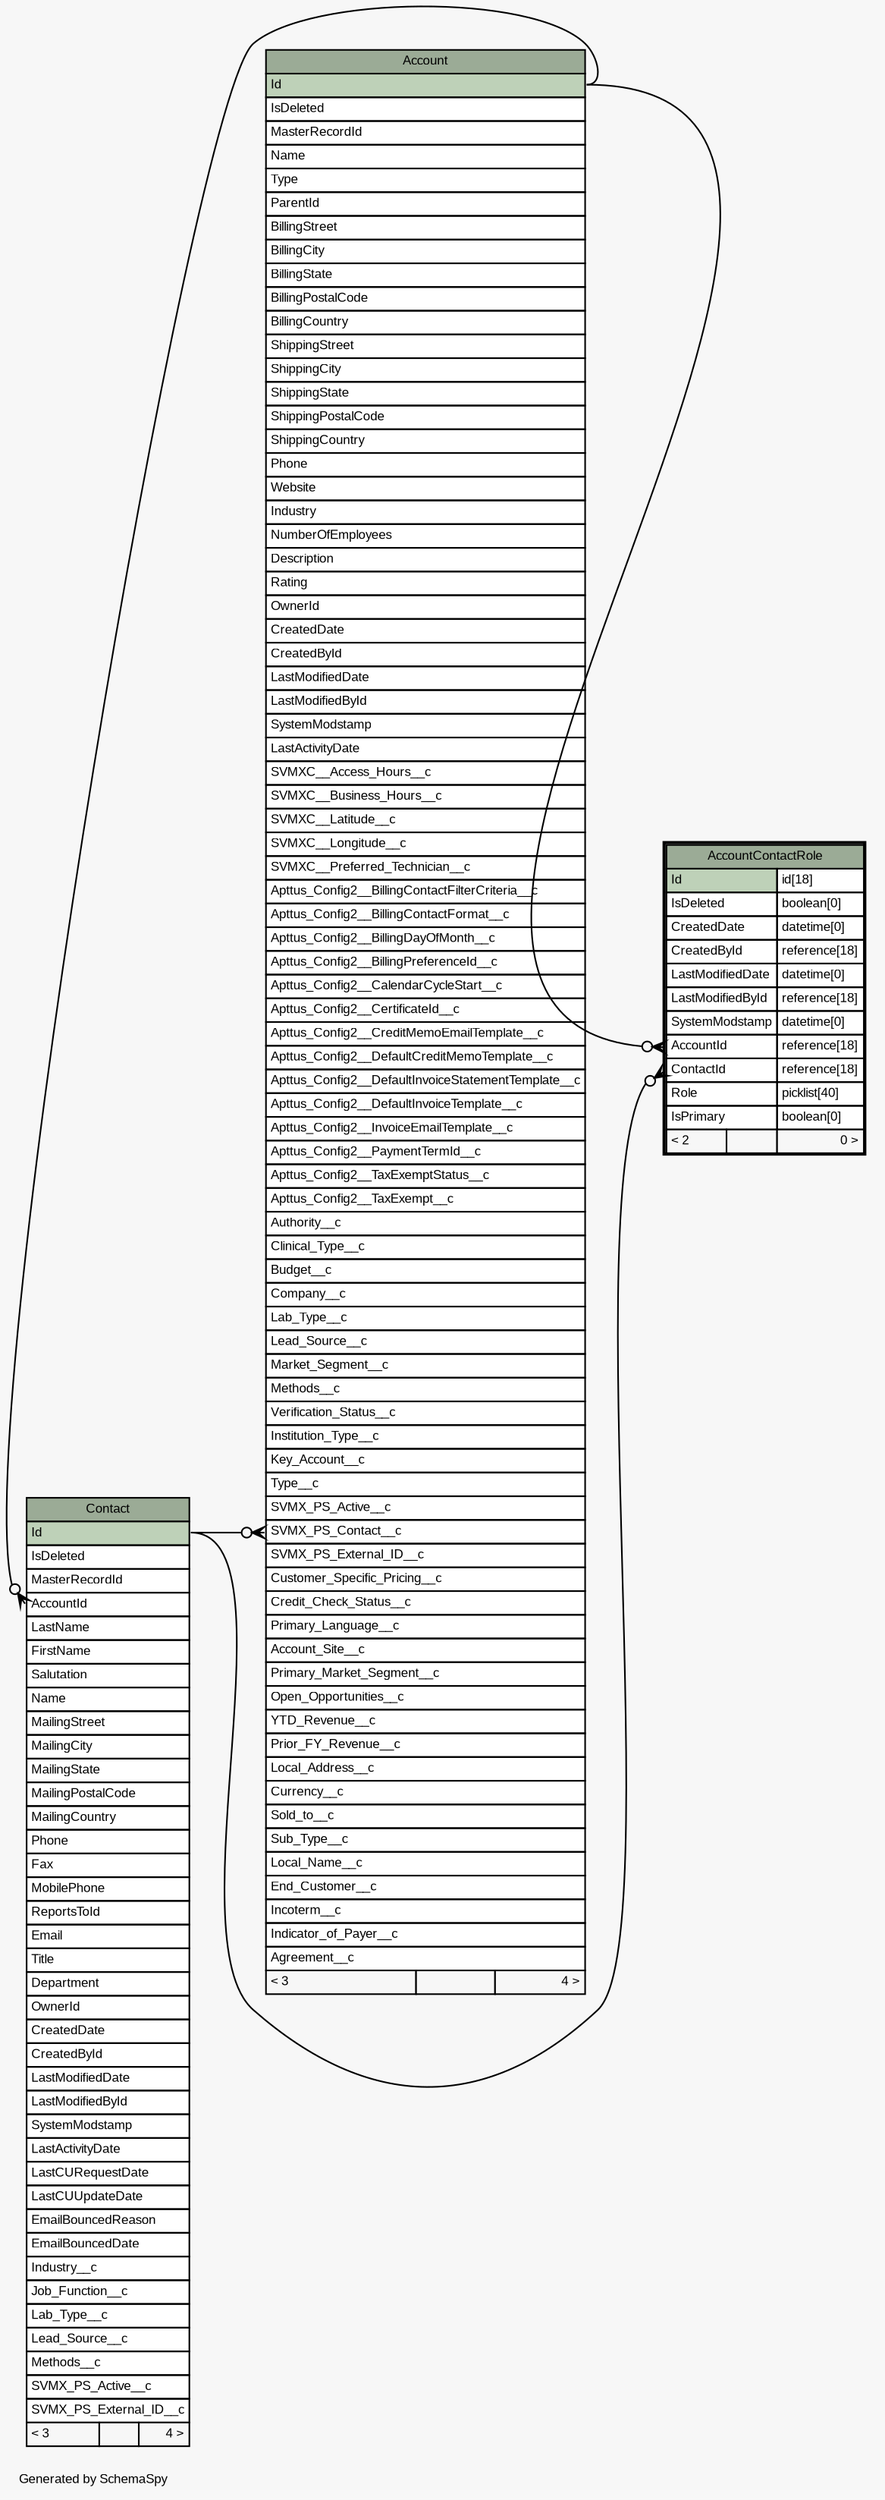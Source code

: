 // dot 2.40.1 on Mac OS X 10.12.6
// SchemaSpy rev 590
digraph "oneDegreeRelationshipsDiagram" {
  graph [
    rankdir="RL"
    bgcolor="#f7f7f7"
    label="\nGenerated by SchemaSpy"
    labeljust="l"
    nodesep="0.18"
    ranksep="0.46"
    fontname="Arial"
    fontsize="8"
  ];
  node [
    fontname="Arial"
    fontsize="8"
    shape="plaintext"
  ];
  edge [
    arrowsize="0.8"
  ];
  "Account":"SVMX_PS_Contact__c":w -> "Contact":"Id":e [arrowhead=none dir=back arrowtail=crowodot];
  "AccountContactRole":"AccountId":w -> "Account":"Id":e [arrowhead=none dir=back arrowtail=crowodot];
  "AccountContactRole":"ContactId":w -> "Contact":"Id":e [arrowhead=none dir=back arrowtail=crowodot];
  "Contact":"AccountId":w -> "Account":"Id":e [arrowhead=none dir=back arrowtail=crowodot];
  "Account" [
    label=<
    <TABLE BORDER="0" CELLBORDER="1" CELLSPACING="0" BGCOLOR="#ffffff">
      <TR><TD COLSPAN="3" BGCOLOR="#9bab96" ALIGN="CENTER">Account</TD></TR>
      <TR><TD PORT="Id" COLSPAN="3" BGCOLOR="#bed1b8" ALIGN="LEFT">Id</TD></TR>
      <TR><TD PORT="IsDeleted" COLSPAN="3" ALIGN="LEFT">IsDeleted</TD></TR>
      <TR><TD PORT="MasterRecordId" COLSPAN="3" ALIGN="LEFT">MasterRecordId</TD></TR>
      <TR><TD PORT="Name" COLSPAN="3" ALIGN="LEFT">Name</TD></TR>
      <TR><TD PORT="Type" COLSPAN="3" ALIGN="LEFT">Type</TD></TR>
      <TR><TD PORT="ParentId" COLSPAN="3" ALIGN="LEFT">ParentId</TD></TR>
      <TR><TD PORT="BillingStreet" COLSPAN="3" ALIGN="LEFT">BillingStreet</TD></TR>
      <TR><TD PORT="BillingCity" COLSPAN="3" ALIGN="LEFT">BillingCity</TD></TR>
      <TR><TD PORT="BillingState" COLSPAN="3" ALIGN="LEFT">BillingState</TD></TR>
      <TR><TD PORT="BillingPostalCode" COLSPAN="3" ALIGN="LEFT">BillingPostalCode</TD></TR>
      <TR><TD PORT="BillingCountry" COLSPAN="3" ALIGN="LEFT">BillingCountry</TD></TR>
      <TR><TD PORT="ShippingStreet" COLSPAN="3" ALIGN="LEFT">ShippingStreet</TD></TR>
      <TR><TD PORT="ShippingCity" COLSPAN="3" ALIGN="LEFT">ShippingCity</TD></TR>
      <TR><TD PORT="ShippingState" COLSPAN="3" ALIGN="LEFT">ShippingState</TD></TR>
      <TR><TD PORT="ShippingPostalCode" COLSPAN="3" ALIGN="LEFT">ShippingPostalCode</TD></TR>
      <TR><TD PORT="ShippingCountry" COLSPAN="3" ALIGN="LEFT">ShippingCountry</TD></TR>
      <TR><TD PORT="Phone" COLSPAN="3" ALIGN="LEFT">Phone</TD></TR>
      <TR><TD PORT="Website" COLSPAN="3" ALIGN="LEFT">Website</TD></TR>
      <TR><TD PORT="Industry" COLSPAN="3" ALIGN="LEFT">Industry</TD></TR>
      <TR><TD PORT="NumberOfEmployees" COLSPAN="3" ALIGN="LEFT">NumberOfEmployees</TD></TR>
      <TR><TD PORT="Description" COLSPAN="3" ALIGN="LEFT">Description</TD></TR>
      <TR><TD PORT="Rating" COLSPAN="3" ALIGN="LEFT">Rating</TD></TR>
      <TR><TD PORT="OwnerId" COLSPAN="3" ALIGN="LEFT">OwnerId</TD></TR>
      <TR><TD PORT="CreatedDate" COLSPAN="3" ALIGN="LEFT">CreatedDate</TD></TR>
      <TR><TD PORT="CreatedById" COLSPAN="3" ALIGN="LEFT">CreatedById</TD></TR>
      <TR><TD PORT="LastModifiedDate" COLSPAN="3" ALIGN="LEFT">LastModifiedDate</TD></TR>
      <TR><TD PORT="LastModifiedById" COLSPAN="3" ALIGN="LEFT">LastModifiedById</TD></TR>
      <TR><TD PORT="SystemModstamp" COLSPAN="3" ALIGN="LEFT">SystemModstamp</TD></TR>
      <TR><TD PORT="LastActivityDate" COLSPAN="3" ALIGN="LEFT">LastActivityDate</TD></TR>
      <TR><TD PORT="SVMXC__Access_Hours__c" COLSPAN="3" ALIGN="LEFT">SVMXC__Access_Hours__c</TD></TR>
      <TR><TD PORT="SVMXC__Business_Hours__c" COLSPAN="3" ALIGN="LEFT">SVMXC__Business_Hours__c</TD></TR>
      <TR><TD PORT="SVMXC__Latitude__c" COLSPAN="3" ALIGN="LEFT">SVMXC__Latitude__c</TD></TR>
      <TR><TD PORT="SVMXC__Longitude__c" COLSPAN="3" ALIGN="LEFT">SVMXC__Longitude__c</TD></TR>
      <TR><TD PORT="SVMXC__Preferred_Technician__c" COLSPAN="3" ALIGN="LEFT">SVMXC__Preferred_Technician__c</TD></TR>
      <TR><TD PORT="Apttus_Config2__BillingContactFilterCriteria__c" COLSPAN="3" ALIGN="LEFT">Apttus_Config2__BillingContactFilterCriteria__c</TD></TR>
      <TR><TD PORT="Apttus_Config2__BillingContactFormat__c" COLSPAN="3" ALIGN="LEFT">Apttus_Config2__BillingContactFormat__c</TD></TR>
      <TR><TD PORT="Apttus_Config2__BillingDayOfMonth__c" COLSPAN="3" ALIGN="LEFT">Apttus_Config2__BillingDayOfMonth__c</TD></TR>
      <TR><TD PORT="Apttus_Config2__BillingPreferenceId__c" COLSPAN="3" ALIGN="LEFT">Apttus_Config2__BillingPreferenceId__c</TD></TR>
      <TR><TD PORT="Apttus_Config2__CalendarCycleStart__c" COLSPAN="3" ALIGN="LEFT">Apttus_Config2__CalendarCycleStart__c</TD></TR>
      <TR><TD PORT="Apttus_Config2__CertificateId__c" COLSPAN="3" ALIGN="LEFT">Apttus_Config2__CertificateId__c</TD></TR>
      <TR><TD PORT="Apttus_Config2__CreditMemoEmailTemplate__c" COLSPAN="3" ALIGN="LEFT">Apttus_Config2__CreditMemoEmailTemplate__c</TD></TR>
      <TR><TD PORT="Apttus_Config2__DefaultCreditMemoTemplate__c" COLSPAN="3" ALIGN="LEFT">Apttus_Config2__DefaultCreditMemoTemplate__c</TD></TR>
      <TR><TD PORT="Apttus_Config2__DefaultInvoiceStatementTemplate__c" COLSPAN="3" ALIGN="LEFT">Apttus_Config2__DefaultInvoiceStatementTemplate__c</TD></TR>
      <TR><TD PORT="Apttus_Config2__DefaultInvoiceTemplate__c" COLSPAN="3" ALIGN="LEFT">Apttus_Config2__DefaultInvoiceTemplate__c</TD></TR>
      <TR><TD PORT="Apttus_Config2__InvoiceEmailTemplate__c" COLSPAN="3" ALIGN="LEFT">Apttus_Config2__InvoiceEmailTemplate__c</TD></TR>
      <TR><TD PORT="Apttus_Config2__PaymentTermId__c" COLSPAN="3" ALIGN="LEFT">Apttus_Config2__PaymentTermId__c</TD></TR>
      <TR><TD PORT="Apttus_Config2__TaxExemptStatus__c" COLSPAN="3" ALIGN="LEFT">Apttus_Config2__TaxExemptStatus__c</TD></TR>
      <TR><TD PORT="Apttus_Config2__TaxExempt__c" COLSPAN="3" ALIGN="LEFT">Apttus_Config2__TaxExempt__c</TD></TR>
      <TR><TD PORT="Authority__c" COLSPAN="3" ALIGN="LEFT">Authority__c</TD></TR>
      <TR><TD PORT="Clinical_Type__c" COLSPAN="3" ALIGN="LEFT">Clinical_Type__c</TD></TR>
      <TR><TD PORT="Budget__c" COLSPAN="3" ALIGN="LEFT">Budget__c</TD></TR>
      <TR><TD PORT="Company__c" COLSPAN="3" ALIGN="LEFT">Company__c</TD></TR>
      <TR><TD PORT="Lab_Type__c" COLSPAN="3" ALIGN="LEFT">Lab_Type__c</TD></TR>
      <TR><TD PORT="Lead_Source__c" COLSPAN="3" ALIGN="LEFT">Lead_Source__c</TD></TR>
      <TR><TD PORT="Market_Segment__c" COLSPAN="3" ALIGN="LEFT">Market_Segment__c</TD></TR>
      <TR><TD PORT="Methods__c" COLSPAN="3" ALIGN="LEFT">Methods__c</TD></TR>
      <TR><TD PORT="Verification_Status__c" COLSPAN="3" ALIGN="LEFT">Verification_Status__c</TD></TR>
      <TR><TD PORT="Institution_Type__c" COLSPAN="3" ALIGN="LEFT">Institution_Type__c</TD></TR>
      <TR><TD PORT="Key_Account__c" COLSPAN="3" ALIGN="LEFT">Key_Account__c</TD></TR>
      <TR><TD PORT="Type__c" COLSPAN="3" ALIGN="LEFT">Type__c</TD></TR>
      <TR><TD PORT="SVMX_PS_Active__c" COLSPAN="3" ALIGN="LEFT">SVMX_PS_Active__c</TD></TR>
      <TR><TD PORT="SVMX_PS_Contact__c" COLSPAN="3" ALIGN="LEFT">SVMX_PS_Contact__c</TD></TR>
      <TR><TD PORT="SVMX_PS_External_ID__c" COLSPAN="3" ALIGN="LEFT">SVMX_PS_External_ID__c</TD></TR>
      <TR><TD PORT="Customer_Specific_Pricing__c" COLSPAN="3" ALIGN="LEFT">Customer_Specific_Pricing__c</TD></TR>
      <TR><TD PORT="Credit_Check_Status__c" COLSPAN="3" ALIGN="LEFT">Credit_Check_Status__c</TD></TR>
      <TR><TD PORT="Primary_Language__c" COLSPAN="3" ALIGN="LEFT">Primary_Language__c</TD></TR>
      <TR><TD PORT="Account_Site__c" COLSPAN="3" ALIGN="LEFT">Account_Site__c</TD></TR>
      <TR><TD PORT="Primary_Market_Segment__c" COLSPAN="3" ALIGN="LEFT">Primary_Market_Segment__c</TD></TR>
      <TR><TD PORT="Open_Opportunities__c" COLSPAN="3" ALIGN="LEFT">Open_Opportunities__c</TD></TR>
      <TR><TD PORT="YTD_Revenue__c" COLSPAN="3" ALIGN="LEFT">YTD_Revenue__c</TD></TR>
      <TR><TD PORT="Prior_FY_Revenue__c" COLSPAN="3" ALIGN="LEFT">Prior_FY_Revenue__c</TD></TR>
      <TR><TD PORT="Local_Address__c" COLSPAN="3" ALIGN="LEFT">Local_Address__c</TD></TR>
      <TR><TD PORT="Currency__c" COLSPAN="3" ALIGN="LEFT">Currency__c</TD></TR>
      <TR><TD PORT="Sold_to__c" COLSPAN="3" ALIGN="LEFT">Sold_to__c</TD></TR>
      <TR><TD PORT="Sub_Type__c" COLSPAN="3" ALIGN="LEFT">Sub_Type__c</TD></TR>
      <TR><TD PORT="Local_Name__c" COLSPAN="3" ALIGN="LEFT">Local_Name__c</TD></TR>
      <TR><TD PORT="End_Customer__c" COLSPAN="3" ALIGN="LEFT">End_Customer__c</TD></TR>
      <TR><TD PORT="Incoterm__c" COLSPAN="3" ALIGN="LEFT">Incoterm__c</TD></TR>
      <TR><TD PORT="Indicator_of_Payer__c" COLSPAN="3" ALIGN="LEFT">Indicator_of_Payer__c</TD></TR>
      <TR><TD PORT="Agreement__c" COLSPAN="3" ALIGN="LEFT">Agreement__c</TD></TR>
      <TR><TD ALIGN="LEFT" BGCOLOR="#f7f7f7">&lt; 3</TD><TD ALIGN="RIGHT" BGCOLOR="#f7f7f7">  </TD><TD ALIGN="RIGHT" BGCOLOR="#f7f7f7">4 &gt;</TD></TR>
    </TABLE>>
    URL="Account.html"
    tooltip="Account"
  ];
  "AccountContactRole" [
    label=<
    <TABLE BORDER="2" CELLBORDER="1" CELLSPACING="0" BGCOLOR="#ffffff">
      <TR><TD COLSPAN="3" BGCOLOR="#9bab96" ALIGN="CENTER">AccountContactRole</TD></TR>
      <TR><TD PORT="Id" COLSPAN="2" BGCOLOR="#bed1b8" ALIGN="LEFT">Id</TD><TD PORT="Id.type" ALIGN="LEFT">id[18]</TD></TR>
      <TR><TD PORT="IsDeleted" COLSPAN="2" ALIGN="LEFT">IsDeleted</TD><TD PORT="IsDeleted.type" ALIGN="LEFT">boolean[0]</TD></TR>
      <TR><TD PORT="CreatedDate" COLSPAN="2" ALIGN="LEFT">CreatedDate</TD><TD PORT="CreatedDate.type" ALIGN="LEFT">datetime[0]</TD></TR>
      <TR><TD PORT="CreatedById" COLSPAN="2" ALIGN="LEFT">CreatedById</TD><TD PORT="CreatedById.type" ALIGN="LEFT">reference[18]</TD></TR>
      <TR><TD PORT="LastModifiedDate" COLSPAN="2" ALIGN="LEFT">LastModifiedDate</TD><TD PORT="LastModifiedDate.type" ALIGN="LEFT">datetime[0]</TD></TR>
      <TR><TD PORT="LastModifiedById" COLSPAN="2" ALIGN="LEFT">LastModifiedById</TD><TD PORT="LastModifiedById.type" ALIGN="LEFT">reference[18]</TD></TR>
      <TR><TD PORT="SystemModstamp" COLSPAN="2" ALIGN="LEFT">SystemModstamp</TD><TD PORT="SystemModstamp.type" ALIGN="LEFT">datetime[0]</TD></TR>
      <TR><TD PORT="AccountId" COLSPAN="2" ALIGN="LEFT">AccountId</TD><TD PORT="AccountId.type" ALIGN="LEFT">reference[18]</TD></TR>
      <TR><TD PORT="ContactId" COLSPAN="2" ALIGN="LEFT">ContactId</TD><TD PORT="ContactId.type" ALIGN="LEFT">reference[18]</TD></TR>
      <TR><TD PORT="Role" COLSPAN="2" ALIGN="LEFT">Role</TD><TD PORT="Role.type" ALIGN="LEFT">picklist[40]</TD></TR>
      <TR><TD PORT="IsPrimary" COLSPAN="2" ALIGN="LEFT">IsPrimary</TD><TD PORT="IsPrimary.type" ALIGN="LEFT">boolean[0]</TD></TR>
      <TR><TD ALIGN="LEFT" BGCOLOR="#f7f7f7">&lt; 2</TD><TD ALIGN="RIGHT" BGCOLOR="#f7f7f7">  </TD><TD ALIGN="RIGHT" BGCOLOR="#f7f7f7">0 &gt;</TD></TR>
    </TABLE>>
    URL="AccountContactRole.html"
    tooltip="AccountContactRole"
  ];
  "Contact" [
    label=<
    <TABLE BORDER="0" CELLBORDER="1" CELLSPACING="0" BGCOLOR="#ffffff">
      <TR><TD COLSPAN="3" BGCOLOR="#9bab96" ALIGN="CENTER">Contact</TD></TR>
      <TR><TD PORT="Id" COLSPAN="3" BGCOLOR="#bed1b8" ALIGN="LEFT">Id</TD></TR>
      <TR><TD PORT="IsDeleted" COLSPAN="3" ALIGN="LEFT">IsDeleted</TD></TR>
      <TR><TD PORT="MasterRecordId" COLSPAN="3" ALIGN="LEFT">MasterRecordId</TD></TR>
      <TR><TD PORT="AccountId" COLSPAN="3" ALIGN="LEFT">AccountId</TD></TR>
      <TR><TD PORT="LastName" COLSPAN="3" ALIGN="LEFT">LastName</TD></TR>
      <TR><TD PORT="FirstName" COLSPAN="3" ALIGN="LEFT">FirstName</TD></TR>
      <TR><TD PORT="Salutation" COLSPAN="3" ALIGN="LEFT">Salutation</TD></TR>
      <TR><TD PORT="Name" COLSPAN="3" ALIGN="LEFT">Name</TD></TR>
      <TR><TD PORT="MailingStreet" COLSPAN="3" ALIGN="LEFT">MailingStreet</TD></TR>
      <TR><TD PORT="MailingCity" COLSPAN="3" ALIGN="LEFT">MailingCity</TD></TR>
      <TR><TD PORT="MailingState" COLSPAN="3" ALIGN="LEFT">MailingState</TD></TR>
      <TR><TD PORT="MailingPostalCode" COLSPAN="3" ALIGN="LEFT">MailingPostalCode</TD></TR>
      <TR><TD PORT="MailingCountry" COLSPAN="3" ALIGN="LEFT">MailingCountry</TD></TR>
      <TR><TD PORT="Phone" COLSPAN="3" ALIGN="LEFT">Phone</TD></TR>
      <TR><TD PORT="Fax" COLSPAN="3" ALIGN="LEFT">Fax</TD></TR>
      <TR><TD PORT="MobilePhone" COLSPAN="3" ALIGN="LEFT">MobilePhone</TD></TR>
      <TR><TD PORT="ReportsToId" COLSPAN="3" ALIGN="LEFT">ReportsToId</TD></TR>
      <TR><TD PORT="Email" COLSPAN="3" ALIGN="LEFT">Email</TD></TR>
      <TR><TD PORT="Title" COLSPAN="3" ALIGN="LEFT">Title</TD></TR>
      <TR><TD PORT="Department" COLSPAN="3" ALIGN="LEFT">Department</TD></TR>
      <TR><TD PORT="OwnerId" COLSPAN="3" ALIGN="LEFT">OwnerId</TD></TR>
      <TR><TD PORT="CreatedDate" COLSPAN="3" ALIGN="LEFT">CreatedDate</TD></TR>
      <TR><TD PORT="CreatedById" COLSPAN="3" ALIGN="LEFT">CreatedById</TD></TR>
      <TR><TD PORT="LastModifiedDate" COLSPAN="3" ALIGN="LEFT">LastModifiedDate</TD></TR>
      <TR><TD PORT="LastModifiedById" COLSPAN="3" ALIGN="LEFT">LastModifiedById</TD></TR>
      <TR><TD PORT="SystemModstamp" COLSPAN="3" ALIGN="LEFT">SystemModstamp</TD></TR>
      <TR><TD PORT="LastActivityDate" COLSPAN="3" ALIGN="LEFT">LastActivityDate</TD></TR>
      <TR><TD PORT="LastCURequestDate" COLSPAN="3" ALIGN="LEFT">LastCURequestDate</TD></TR>
      <TR><TD PORT="LastCUUpdateDate" COLSPAN="3" ALIGN="LEFT">LastCUUpdateDate</TD></TR>
      <TR><TD PORT="EmailBouncedReason" COLSPAN="3" ALIGN="LEFT">EmailBouncedReason</TD></TR>
      <TR><TD PORT="EmailBouncedDate" COLSPAN="3" ALIGN="LEFT">EmailBouncedDate</TD></TR>
      <TR><TD PORT="Industry__c" COLSPAN="3" ALIGN="LEFT">Industry__c</TD></TR>
      <TR><TD PORT="Job_Function__c" COLSPAN="3" ALIGN="LEFT">Job_Function__c</TD></TR>
      <TR><TD PORT="Lab_Type__c" COLSPAN="3" ALIGN="LEFT">Lab_Type__c</TD></TR>
      <TR><TD PORT="Lead_Source__c" COLSPAN="3" ALIGN="LEFT">Lead_Source__c</TD></TR>
      <TR><TD PORT="Methods__c" COLSPAN="3" ALIGN="LEFT">Methods__c</TD></TR>
      <TR><TD PORT="SVMX_PS_Active__c" COLSPAN="3" ALIGN="LEFT">SVMX_PS_Active__c</TD></TR>
      <TR><TD PORT="SVMX_PS_External_ID__c" COLSPAN="3" ALIGN="LEFT">SVMX_PS_External_ID__c</TD></TR>
      <TR><TD ALIGN="LEFT" BGCOLOR="#f7f7f7">&lt; 3</TD><TD ALIGN="RIGHT" BGCOLOR="#f7f7f7">  </TD><TD ALIGN="RIGHT" BGCOLOR="#f7f7f7">4 &gt;</TD></TR>
    </TABLE>>
    URL="Contact.html"
    tooltip="Contact"
  ];
}

